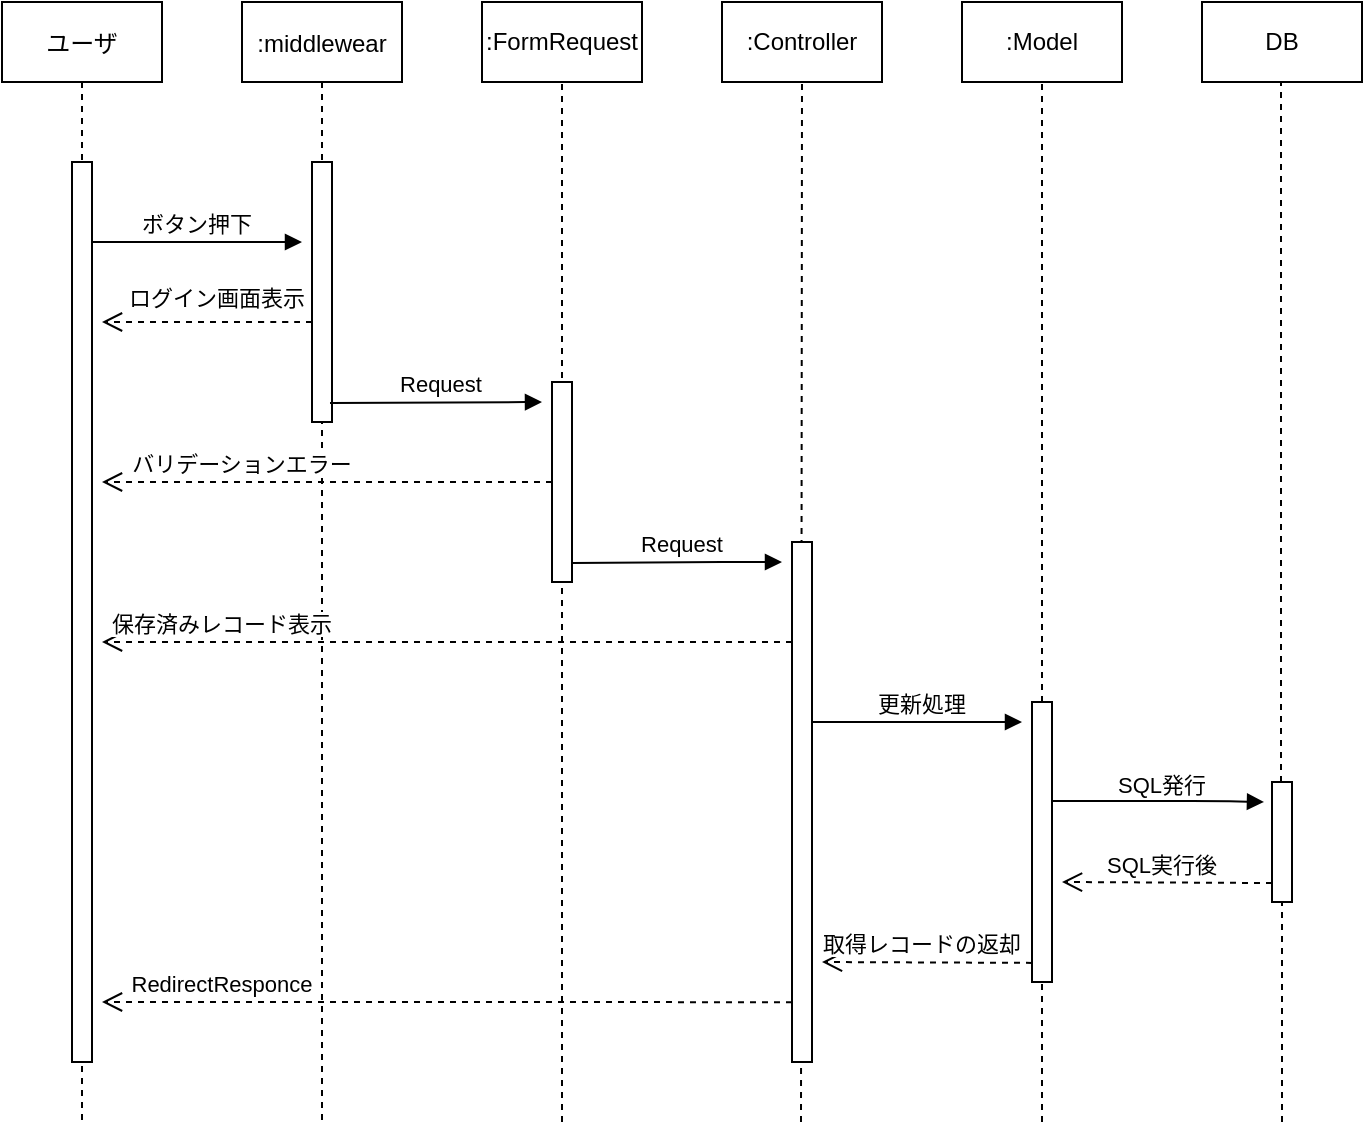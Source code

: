 <mxfile version="17.4.6" type="github">
  <diagram id="kgpKYQtTHZ0yAKxKKP6v" name="Page-1">
    <mxGraphModel dx="1186" dy="687" grid="1" gridSize="10" guides="1" tooltips="1" connect="1" arrows="1" fold="1" page="1" pageScale="1" pageWidth="850" pageHeight="1100" math="0" shadow="0">
      <root>
        <mxCell id="0" />
        <mxCell id="1" parent="0" />
        <mxCell id="3nuBFxr9cyL0pnOWT2aG-1" value="ユーザ" style="shape=umlLifeline;perimeter=lifelinePerimeter;container=1;collapsible=0;recursiveResize=0;rounded=0;shadow=0;strokeWidth=1;" parent="1" vertex="1">
          <mxGeometry x="40" y="80" width="80" height="560" as="geometry" />
        </mxCell>
        <mxCell id="3nuBFxr9cyL0pnOWT2aG-2" value="" style="points=[];perimeter=orthogonalPerimeter;rounded=0;shadow=0;strokeWidth=1;" parent="3nuBFxr9cyL0pnOWT2aG-1" vertex="1">
          <mxGeometry x="35" y="80" width="10" height="450" as="geometry" />
        </mxCell>
        <mxCell id="3nuBFxr9cyL0pnOWT2aG-5" value=":middlewear" style="shape=umlLifeline;perimeter=lifelinePerimeter;container=1;collapsible=0;recursiveResize=0;rounded=0;shadow=0;strokeWidth=1;" parent="1" vertex="1">
          <mxGeometry x="160" y="80" width="80" height="560" as="geometry" />
        </mxCell>
        <mxCell id="3nuBFxr9cyL0pnOWT2aG-6" value="" style="points=[];perimeter=orthogonalPerimeter;rounded=0;shadow=0;strokeWidth=1;" parent="3nuBFxr9cyL0pnOWT2aG-5" vertex="1">
          <mxGeometry x="35" y="80" width="10" height="130" as="geometry" />
        </mxCell>
        <mxCell id="lYFfkbvWak5rd_vfTRGr-17" value="保存済みレコード表示" style="verticalAlign=bottom;endArrow=open;dashed=1;endSize=8;exitX=0;exitY=0.95;shadow=0;strokeWidth=1;" edge="1" parent="3nuBFxr9cyL0pnOWT2aG-5">
          <mxGeometry x="0.652" relative="1" as="geometry">
            <mxPoint x="-70" y="320" as="targetPoint" />
            <mxPoint x="275" y="320.0" as="sourcePoint" />
            <mxPoint as="offset" />
          </mxGeometry>
        </mxCell>
        <mxCell id="3nuBFxr9cyL0pnOWT2aG-7" value="ログイン画面表示&#xa;" style="verticalAlign=bottom;endArrow=open;dashed=1;endSize=8;shadow=0;strokeWidth=1;" parent="1" source="3nuBFxr9cyL0pnOWT2aG-6" edge="1">
          <mxGeometry x="-0.091" y="10" relative="1" as="geometry">
            <mxPoint x="90" y="240" as="targetPoint" />
            <mxPoint x="190" y="220" as="sourcePoint" />
            <Array as="points">
              <mxPoint x="180" y="240" />
              <mxPoint x="120" y="240" />
            </Array>
            <mxPoint as="offset" />
          </mxGeometry>
        </mxCell>
        <mxCell id="3nuBFxr9cyL0pnOWT2aG-8" value="ボタン押下" style="verticalAlign=bottom;endArrow=block;shadow=0;strokeWidth=1;" parent="1" source="3nuBFxr9cyL0pnOWT2aG-2" edge="1">
          <mxGeometry relative="1" as="geometry">
            <mxPoint x="275" y="160" as="sourcePoint" />
            <mxPoint x="190" y="200" as="targetPoint" />
            <Array as="points">
              <mxPoint x="120" y="200" />
              <mxPoint x="170" y="200" />
            </Array>
          </mxGeometry>
        </mxCell>
        <mxCell id="lYFfkbvWak5rd_vfTRGr-2" value="&lt;font style=&quot;vertical-align: inherit&quot;&gt;&lt;font style=&quot;vertical-align: inherit&quot;&gt;:FormRequest&lt;/font&gt;&lt;/font&gt;" style="rounded=0;whiteSpace=wrap;html=1;" vertex="1" parent="1">
          <mxGeometry x="280" y="80" width="80" height="40" as="geometry" />
        </mxCell>
        <mxCell id="lYFfkbvWak5rd_vfTRGr-3" value="&lt;font style=&quot;vertical-align: inherit&quot;&gt;&lt;font style=&quot;vertical-align: inherit&quot;&gt;:Controller&lt;/font&gt;&lt;/font&gt;" style="rounded=0;whiteSpace=wrap;html=1;" vertex="1" parent="1">
          <mxGeometry x="400" y="80" width="80" height="40" as="geometry" />
        </mxCell>
        <mxCell id="lYFfkbvWak5rd_vfTRGr-5" value="&lt;font style=&quot;vertical-align: inherit&quot;&gt;&lt;font style=&quot;vertical-align: inherit&quot;&gt;:Model&lt;/font&gt;&lt;/font&gt;" style="whiteSpace=wrap;html=1;rounded=0;" vertex="1" parent="1">
          <mxGeometry x="520" y="80" width="80" height="40" as="geometry" />
        </mxCell>
        <mxCell id="lYFfkbvWak5rd_vfTRGr-8" value="&lt;font style=&quot;vertical-align: inherit&quot;&gt;&lt;font style=&quot;vertical-align: inherit&quot;&gt;DB&lt;/font&gt;&lt;/font&gt;" style="whiteSpace=wrap;html=1;rounded=0;" vertex="1" parent="1">
          <mxGeometry x="640" y="80" width="80" height="40" as="geometry" />
        </mxCell>
        <mxCell id="lYFfkbvWak5rd_vfTRGr-10" value="" style="endArrow=none;dashed=1;html=1;rounded=0;entryX=0.5;entryY=1;entryDx=0;entryDy=0;" edge="1" parent="1" target="lYFfkbvWak5rd_vfTRGr-2">
          <mxGeometry width="50" height="50" relative="1" as="geometry">
            <mxPoint x="320" y="640" as="sourcePoint" />
            <mxPoint x="240" y="320" as="targetPoint" />
          </mxGeometry>
        </mxCell>
        <mxCell id="lYFfkbvWak5rd_vfTRGr-11" value="" style="endArrow=none;dashed=1;html=1;rounded=0;entryX=0.5;entryY=1;entryDx=0;entryDy=0;startArrow=none;" edge="1" parent="1" source="lYFfkbvWak5rd_vfTRGr-29" target="lYFfkbvWak5rd_vfTRGr-5">
          <mxGeometry width="50" height="50" relative="1" as="geometry">
            <mxPoint x="560" y="640" as="sourcePoint" />
            <mxPoint x="559.5" y="200" as="targetPoint" />
          </mxGeometry>
        </mxCell>
        <mxCell id="lYFfkbvWak5rd_vfTRGr-12" value="" style="endArrow=none;dashed=1;html=1;rounded=0;entryX=0.5;entryY=1;entryDx=0;entryDy=0;" edge="1" parent="1" target="lYFfkbvWak5rd_vfTRGr-3">
          <mxGeometry width="50" height="50" relative="1" as="geometry">
            <mxPoint x="439.5" y="640" as="sourcePoint" />
            <mxPoint x="439.5" y="200" as="targetPoint" />
          </mxGeometry>
        </mxCell>
        <mxCell id="lYFfkbvWak5rd_vfTRGr-13" value="" style="endArrow=none;dashed=1;html=1;rounded=0;entryX=0.5;entryY=1;entryDx=0;entryDy=0;startArrow=none;" edge="1" parent="1" source="lYFfkbvWak5rd_vfTRGr-31">
          <mxGeometry width="50" height="50" relative="1" as="geometry">
            <mxPoint x="680" y="640" as="sourcePoint" />
            <mxPoint x="679.5" y="120" as="targetPoint" />
          </mxGeometry>
        </mxCell>
        <mxCell id="lYFfkbvWak5rd_vfTRGr-19" value="バリデーションエラー" style="verticalAlign=bottom;endArrow=open;dashed=1;endSize=8;exitX=0;exitY=0.95;shadow=0;strokeWidth=1;" edge="1" parent="1">
          <mxGeometry x="0.378" relative="1" as="geometry">
            <mxPoint x="90" y="320" as="targetPoint" />
            <mxPoint x="315" y="320.0" as="sourcePoint" />
            <mxPoint as="offset" />
          </mxGeometry>
        </mxCell>
        <mxCell id="lYFfkbvWak5rd_vfTRGr-24" value="Request" style="verticalAlign=bottom;endArrow=block;shadow=0;strokeWidth=1;exitX=0.9;exitY=0.927;exitDx=0;exitDy=0;exitPerimeter=0;" edge="1" parent="1" source="3nuBFxr9cyL0pnOWT2aG-6">
          <mxGeometry x="0.048" relative="1" as="geometry">
            <mxPoint x="210" y="280" as="sourcePoint" />
            <mxPoint x="310" y="280" as="targetPoint" />
            <Array as="points" />
            <mxPoint as="offset" />
          </mxGeometry>
        </mxCell>
        <mxCell id="lYFfkbvWak5rd_vfTRGr-25" value="" style="points=[];perimeter=orthogonalPerimeter;rounded=0;shadow=0;strokeWidth=1;" vertex="1" parent="1">
          <mxGeometry x="315" y="270" width="10" height="100" as="geometry" />
        </mxCell>
        <mxCell id="lYFfkbvWak5rd_vfTRGr-26" value="Request" style="verticalAlign=bottom;endArrow=block;shadow=0;strokeWidth=1;exitX=1;exitY=0.905;exitDx=0;exitDy=0;exitPerimeter=0;" edge="1" parent="1" source="lYFfkbvWak5rd_vfTRGr-25">
          <mxGeometry x="0.048" relative="1" as="geometry">
            <mxPoint x="350" y="360" as="sourcePoint" />
            <mxPoint x="430" y="360" as="targetPoint" />
            <Array as="points">
              <mxPoint x="410" y="360" />
            </Array>
            <mxPoint as="offset" />
          </mxGeometry>
        </mxCell>
        <mxCell id="lYFfkbvWak5rd_vfTRGr-27" value="" style="points=[];perimeter=orthogonalPerimeter;rounded=0;shadow=0;strokeWidth=1;" vertex="1" parent="1">
          <mxGeometry x="435" y="350" width="10" height="260" as="geometry" />
        </mxCell>
        <mxCell id="lYFfkbvWak5rd_vfTRGr-30" value="更新処理" style="verticalAlign=bottom;endArrow=block;shadow=0;strokeWidth=1;" edge="1" parent="1">
          <mxGeometry x="0.048" relative="1" as="geometry">
            <mxPoint x="445" y="440" as="sourcePoint" />
            <mxPoint x="550" y="440" as="targetPoint" />
            <Array as="points">
              <mxPoint x="525" y="440" />
            </Array>
            <mxPoint as="offset" />
          </mxGeometry>
        </mxCell>
        <mxCell id="lYFfkbvWak5rd_vfTRGr-33" value="SQL発行" style="verticalAlign=bottom;endArrow=block;shadow=0;strokeWidth=1;entryX=-0.4;entryY=0.105;entryDx=0;entryDy=0;entryPerimeter=0;" edge="1" parent="1">
          <mxGeometry x="0.038" relative="1" as="geometry">
            <mxPoint x="565" y="479.5" as="sourcePoint" />
            <mxPoint x="671" y="480" as="targetPoint" />
            <Array as="points">
              <mxPoint x="645" y="479.5" />
            </Array>
            <mxPoint y="1" as="offset" />
          </mxGeometry>
        </mxCell>
        <mxCell id="lYFfkbvWak5rd_vfTRGr-34" value="RedirectResponce" style="verticalAlign=bottom;endArrow=open;dashed=1;endSize=8;shadow=0;strokeWidth=1;exitX=0;exitY=0.885;exitDx=0;exitDy=0;exitPerimeter=0;" edge="1" parent="1" source="lYFfkbvWak5rd_vfTRGr-27">
          <mxGeometry x="0.652" relative="1" as="geometry">
            <mxPoint x="90" y="580" as="targetPoint" />
            <mxPoint x="430" y="440" as="sourcePoint" />
            <mxPoint as="offset" />
            <Array as="points">
              <mxPoint x="280" y="580" />
            </Array>
          </mxGeometry>
        </mxCell>
        <mxCell id="lYFfkbvWak5rd_vfTRGr-29" value="" style="points=[];perimeter=orthogonalPerimeter;rounded=0;shadow=0;strokeWidth=1;" vertex="1" parent="1">
          <mxGeometry x="555" y="430" width="10" height="140" as="geometry" />
        </mxCell>
        <mxCell id="lYFfkbvWak5rd_vfTRGr-36" value="" style="endArrow=none;dashed=1;html=1;rounded=0;" edge="1" parent="1" target="lYFfkbvWak5rd_vfTRGr-29">
          <mxGeometry width="50" height="50" relative="1" as="geometry">
            <mxPoint x="560" y="640" as="sourcePoint" />
            <mxPoint x="560" y="120" as="targetPoint" />
          </mxGeometry>
        </mxCell>
        <mxCell id="lYFfkbvWak5rd_vfTRGr-31" value="" style="points=[];perimeter=orthogonalPerimeter;rounded=0;shadow=0;strokeWidth=1;" vertex="1" parent="1">
          <mxGeometry x="675" y="470" width="10" height="60" as="geometry" />
        </mxCell>
        <mxCell id="lYFfkbvWak5rd_vfTRGr-37" value="" style="endArrow=none;dashed=1;html=1;rounded=0;entryX=0.5;entryY=1;entryDx=0;entryDy=0;startArrow=none;" edge="1" parent="1" target="lYFfkbvWak5rd_vfTRGr-31">
          <mxGeometry width="50" height="50" relative="1" as="geometry">
            <mxPoint x="680" y="640" as="sourcePoint" />
            <mxPoint x="679.5" y="120" as="targetPoint" />
          </mxGeometry>
        </mxCell>
        <mxCell id="lYFfkbvWak5rd_vfTRGr-38" value="SQL実行後" style="verticalAlign=bottom;endArrow=open;dashed=1;endSize=8;shadow=0;strokeWidth=1;exitX=0;exitY=0.842;exitDx=0;exitDy=0;exitPerimeter=0;" edge="1" parent="1" source="lYFfkbvWak5rd_vfTRGr-31">
          <mxGeometry x="0.048" relative="1" as="geometry">
            <mxPoint x="570" y="520" as="targetPoint" />
            <mxPoint x="670" y="520" as="sourcePoint" />
            <mxPoint as="offset" />
          </mxGeometry>
        </mxCell>
        <mxCell id="lYFfkbvWak5rd_vfTRGr-39" value="取得レコードの返却" style="verticalAlign=bottom;endArrow=open;dashed=1;endSize=8;exitX=0;exitY=0.344;shadow=0;strokeWidth=1;exitDx=0;exitDy=0;exitPerimeter=0;" edge="1" parent="1">
          <mxGeometry x="0.048" relative="1" as="geometry">
            <mxPoint x="450" y="560" as="targetPoint" />
            <mxPoint x="555" y="560.44" as="sourcePoint" />
            <mxPoint as="offset" />
          </mxGeometry>
        </mxCell>
      </root>
    </mxGraphModel>
  </diagram>
</mxfile>
